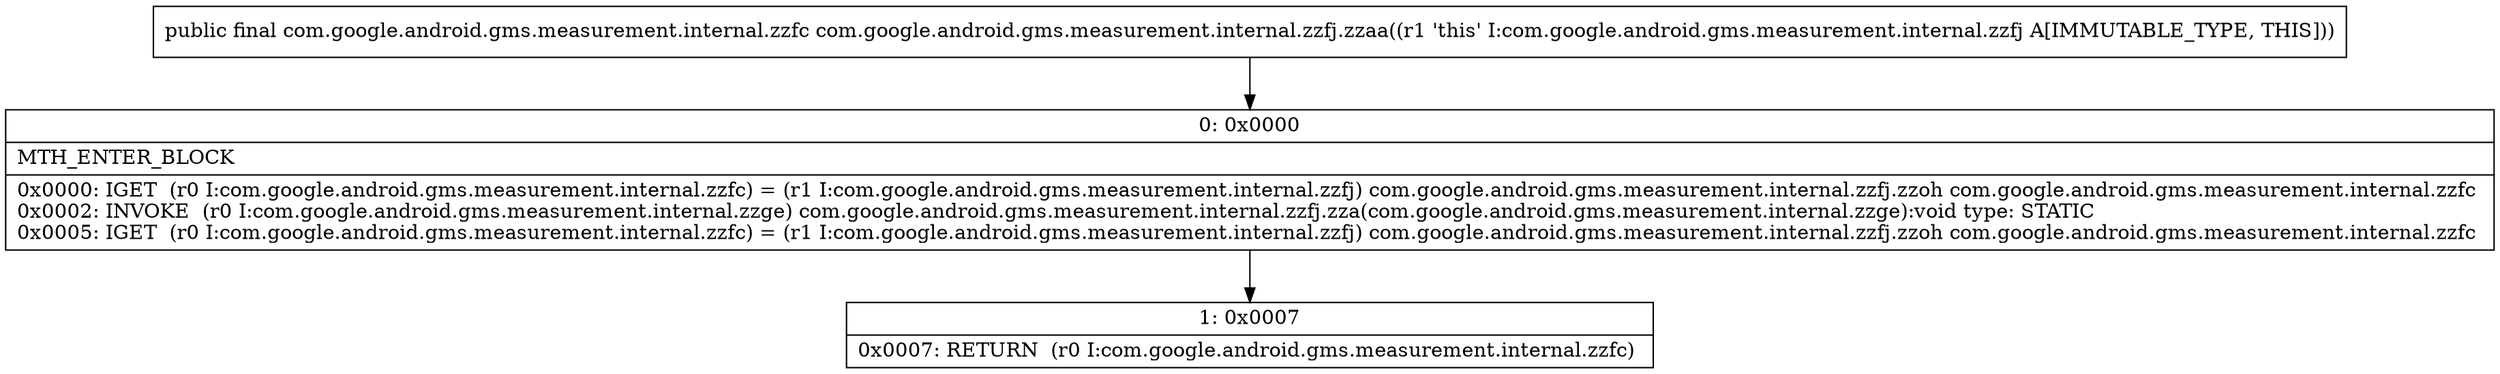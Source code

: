 digraph "CFG forcom.google.android.gms.measurement.internal.zzfj.zzaa()Lcom\/google\/android\/gms\/measurement\/internal\/zzfc;" {
Node_0 [shape=record,label="{0\:\ 0x0000|MTH_ENTER_BLOCK\l|0x0000: IGET  (r0 I:com.google.android.gms.measurement.internal.zzfc) = (r1 I:com.google.android.gms.measurement.internal.zzfj) com.google.android.gms.measurement.internal.zzfj.zzoh com.google.android.gms.measurement.internal.zzfc \l0x0002: INVOKE  (r0 I:com.google.android.gms.measurement.internal.zzge) com.google.android.gms.measurement.internal.zzfj.zza(com.google.android.gms.measurement.internal.zzge):void type: STATIC \l0x0005: IGET  (r0 I:com.google.android.gms.measurement.internal.zzfc) = (r1 I:com.google.android.gms.measurement.internal.zzfj) com.google.android.gms.measurement.internal.zzfj.zzoh com.google.android.gms.measurement.internal.zzfc \l}"];
Node_1 [shape=record,label="{1\:\ 0x0007|0x0007: RETURN  (r0 I:com.google.android.gms.measurement.internal.zzfc) \l}"];
MethodNode[shape=record,label="{public final com.google.android.gms.measurement.internal.zzfc com.google.android.gms.measurement.internal.zzfj.zzaa((r1 'this' I:com.google.android.gms.measurement.internal.zzfj A[IMMUTABLE_TYPE, THIS])) }"];
MethodNode -> Node_0;
Node_0 -> Node_1;
}

